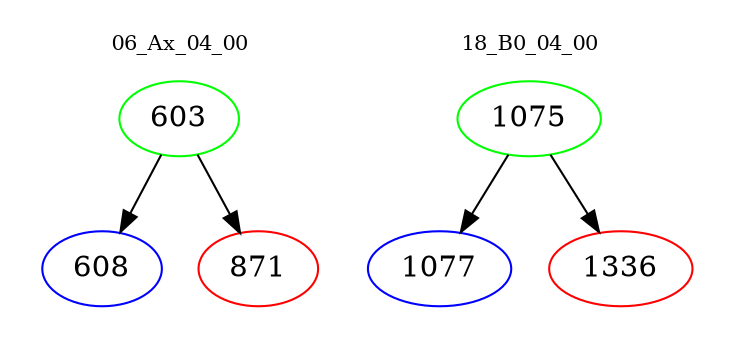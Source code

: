 digraph{
subgraph cluster_0 {
color = white
label = "06_Ax_04_00";
fontsize=10;
T0_603 [label="603", color="green"]
T0_603 -> T0_608 [color="black"]
T0_608 [label="608", color="blue"]
T0_603 -> T0_871 [color="black"]
T0_871 [label="871", color="red"]
}
subgraph cluster_1 {
color = white
label = "18_B0_04_00";
fontsize=10;
T1_1075 [label="1075", color="green"]
T1_1075 -> T1_1077 [color="black"]
T1_1077 [label="1077", color="blue"]
T1_1075 -> T1_1336 [color="black"]
T1_1336 [label="1336", color="red"]
}
}
